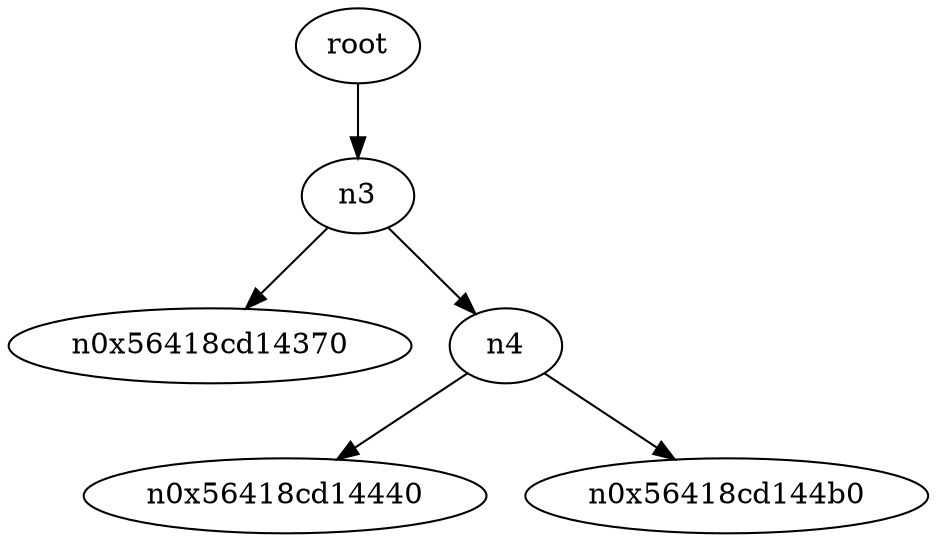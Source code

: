 digraph G {
n2 [label="root"];
n2 -> n3;
n3 -> n0x56418cd14370;
n3 -> n4;
n4 -> n0x56418cd14440;
n4 -> n0x56418cd144b0;
}
